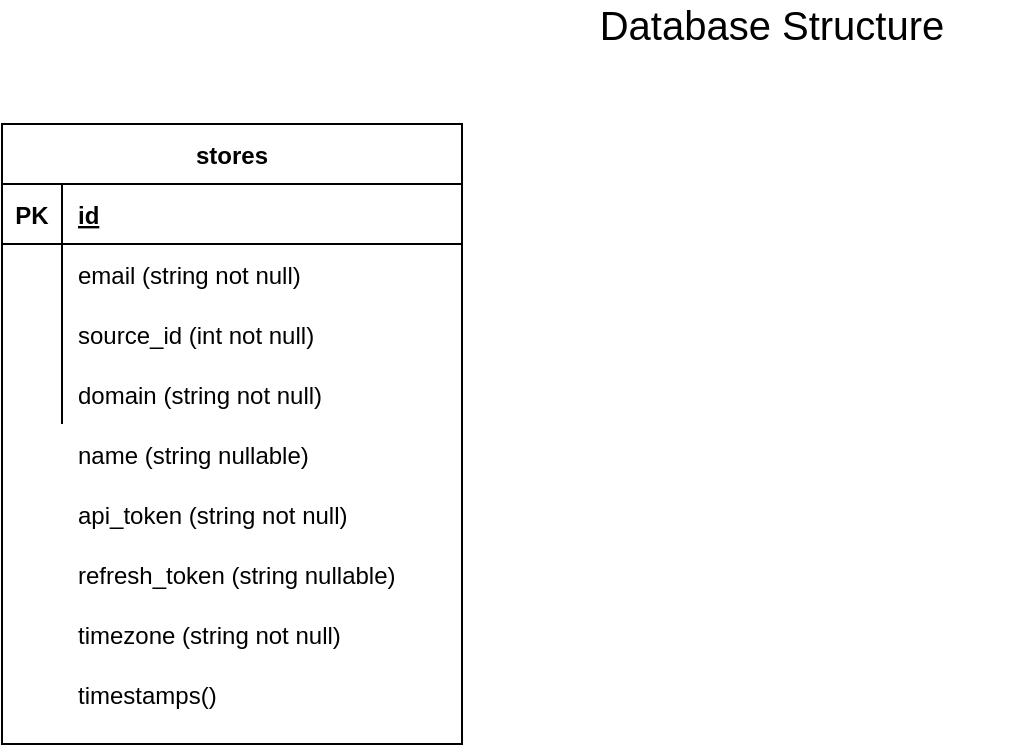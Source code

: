 <mxfile version="14.2.9" type="github">
  <diagram id="C5RBs43oDa-KdzZeNtuy" name="Page-1">
    <mxGraphModel dx="1248" dy="677" grid="1" gridSize="10" guides="1" tooltips="1" connect="1" arrows="1" fold="1" page="1" pageScale="1" pageWidth="827" pageHeight="1169" math="0" shadow="0">
      <root>
        <mxCell id="WIyWlLk6GJQsqaUBKTNV-0" />
        <mxCell id="WIyWlLk6GJQsqaUBKTNV-1" parent="WIyWlLk6GJQsqaUBKTNV-0" />
        <mxCell id="h7nihn6WO1isqRiPxD3q-4" value="stores" style="shape=table;startSize=30;container=1;collapsible=1;childLayout=tableLayout;fixedRows=1;rowLines=0;fontStyle=1;align=center;resizeLast=1;" vertex="1" parent="WIyWlLk6GJQsqaUBKTNV-1">
          <mxGeometry x="30" y="80" width="230" height="310" as="geometry" />
        </mxCell>
        <mxCell id="h7nihn6WO1isqRiPxD3q-5" value="" style="shape=partialRectangle;collapsible=0;dropTarget=0;pointerEvents=0;fillColor=none;top=0;left=0;bottom=1;right=0;points=[[0,0.5],[1,0.5]];portConstraint=eastwest;" vertex="1" parent="h7nihn6WO1isqRiPxD3q-4">
          <mxGeometry y="30" width="230" height="30" as="geometry" />
        </mxCell>
        <mxCell id="h7nihn6WO1isqRiPxD3q-6" value="PK" style="shape=partialRectangle;connectable=0;fillColor=none;top=0;left=0;bottom=0;right=0;fontStyle=1;overflow=hidden;" vertex="1" parent="h7nihn6WO1isqRiPxD3q-5">
          <mxGeometry width="30" height="30" as="geometry" />
        </mxCell>
        <mxCell id="h7nihn6WO1isqRiPxD3q-7" value="id" style="shape=partialRectangle;connectable=0;fillColor=none;top=0;left=0;bottom=0;right=0;align=left;spacingLeft=6;fontStyle=5;overflow=hidden;" vertex="1" parent="h7nihn6WO1isqRiPxD3q-5">
          <mxGeometry x="30" width="200" height="30" as="geometry" />
        </mxCell>
        <mxCell id="h7nihn6WO1isqRiPxD3q-8" value="" style="shape=partialRectangle;collapsible=0;dropTarget=0;pointerEvents=0;fillColor=none;top=0;left=0;bottom=0;right=0;points=[[0,0.5],[1,0.5]];portConstraint=eastwest;" vertex="1" parent="h7nihn6WO1isqRiPxD3q-4">
          <mxGeometry y="60" width="230" height="30" as="geometry" />
        </mxCell>
        <mxCell id="h7nihn6WO1isqRiPxD3q-9" value="" style="shape=partialRectangle;connectable=0;fillColor=none;top=0;left=0;bottom=0;right=0;editable=1;overflow=hidden;" vertex="1" parent="h7nihn6WO1isqRiPxD3q-8">
          <mxGeometry width="30" height="30" as="geometry" />
        </mxCell>
        <mxCell id="h7nihn6WO1isqRiPxD3q-10" value="email (string not null)" style="shape=partialRectangle;connectable=0;fillColor=none;top=0;left=0;bottom=0;right=0;align=left;spacingLeft=6;overflow=hidden;" vertex="1" parent="h7nihn6WO1isqRiPxD3q-8">
          <mxGeometry x="30" width="200" height="30" as="geometry" />
        </mxCell>
        <mxCell id="h7nihn6WO1isqRiPxD3q-11" value="" style="shape=partialRectangle;collapsible=0;dropTarget=0;pointerEvents=0;fillColor=none;top=0;left=0;bottom=0;right=0;points=[[0,0.5],[1,0.5]];portConstraint=eastwest;" vertex="1" parent="h7nihn6WO1isqRiPxD3q-4">
          <mxGeometry y="90" width="230" height="30" as="geometry" />
        </mxCell>
        <mxCell id="h7nihn6WO1isqRiPxD3q-12" value="" style="shape=partialRectangle;connectable=0;fillColor=none;top=0;left=0;bottom=0;right=0;editable=1;overflow=hidden;" vertex="1" parent="h7nihn6WO1isqRiPxD3q-11">
          <mxGeometry width="30" height="30" as="geometry" />
        </mxCell>
        <mxCell id="h7nihn6WO1isqRiPxD3q-13" value="source_id (int not null)" style="shape=partialRectangle;connectable=0;fillColor=none;top=0;left=0;bottom=0;right=0;align=left;spacingLeft=6;overflow=hidden;" vertex="1" parent="h7nihn6WO1isqRiPxD3q-11">
          <mxGeometry x="30" width="200" height="30" as="geometry" />
        </mxCell>
        <mxCell id="h7nihn6WO1isqRiPxD3q-14" value="" style="shape=partialRectangle;collapsible=0;dropTarget=0;pointerEvents=0;fillColor=none;top=0;left=0;bottom=0;right=0;points=[[0,0.5],[1,0.5]];portConstraint=eastwest;" vertex="1" parent="h7nihn6WO1isqRiPxD3q-4">
          <mxGeometry y="120" width="230" height="30" as="geometry" />
        </mxCell>
        <mxCell id="h7nihn6WO1isqRiPxD3q-15" value="" style="shape=partialRectangle;connectable=0;fillColor=none;top=0;left=0;bottom=0;right=0;editable=1;overflow=hidden;" vertex="1" parent="h7nihn6WO1isqRiPxD3q-14">
          <mxGeometry width="30" height="30" as="geometry" />
        </mxCell>
        <mxCell id="h7nihn6WO1isqRiPxD3q-16" value="domain (string not null)" style="shape=partialRectangle;connectable=0;fillColor=none;top=0;left=0;bottom=0;right=0;align=left;spacingLeft=6;overflow=hidden;" vertex="1" parent="h7nihn6WO1isqRiPxD3q-14">
          <mxGeometry x="30" width="200" height="30" as="geometry" />
        </mxCell>
        <mxCell id="h7nihn6WO1isqRiPxD3q-17" value="&lt;font style=&quot;font-size: 20px&quot;&gt;Database Structure&lt;/font&gt;" style="text;html=1;strokeColor=none;fillColor=none;align=center;verticalAlign=middle;whiteSpace=wrap;rounded=0;" vertex="1" parent="WIyWlLk6GJQsqaUBKTNV-1">
          <mxGeometry x="290" y="20" width="250" height="20" as="geometry" />
        </mxCell>
        <mxCell id="h7nihn6WO1isqRiPxD3q-18" value="name (string nullable)" style="shape=partialRectangle;connectable=0;fillColor=none;top=0;left=0;bottom=0;right=0;align=left;spacingLeft=6;overflow=hidden;" vertex="1" parent="WIyWlLk6GJQsqaUBKTNV-1">
          <mxGeometry x="60" y="230" width="180" height="30" as="geometry" />
        </mxCell>
        <mxCell id="h7nihn6WO1isqRiPxD3q-19" value="api_token (string not null)" style="shape=partialRectangle;connectable=0;fillColor=none;top=0;left=0;bottom=0;right=0;align=left;spacingLeft=6;overflow=hidden;" vertex="1" parent="WIyWlLk6GJQsqaUBKTNV-1">
          <mxGeometry x="60" y="260" width="180" height="30" as="geometry" />
        </mxCell>
        <mxCell id="h7nihn6WO1isqRiPxD3q-20" value="refresh_token (string nullable)" style="shape=partialRectangle;connectable=0;fillColor=none;top=0;left=0;bottom=0;right=0;align=left;spacingLeft=6;overflow=hidden;" vertex="1" parent="WIyWlLk6GJQsqaUBKTNV-1">
          <mxGeometry x="60" y="290" width="200" height="30" as="geometry" />
        </mxCell>
        <mxCell id="h7nihn6WO1isqRiPxD3q-21" value="timezone (string not null)" style="shape=partialRectangle;connectable=0;fillColor=none;top=0;left=0;bottom=0;right=0;align=left;spacingLeft=6;overflow=hidden;" vertex="1" parent="WIyWlLk6GJQsqaUBKTNV-1">
          <mxGeometry x="60" y="320" width="200" height="30" as="geometry" />
        </mxCell>
        <mxCell id="h7nihn6WO1isqRiPxD3q-22" value="timestamps()" style="shape=partialRectangle;connectable=0;fillColor=none;top=0;left=0;bottom=0;right=0;align=left;spacingLeft=6;overflow=hidden;" vertex="1" parent="WIyWlLk6GJQsqaUBKTNV-1">
          <mxGeometry x="60" y="350" width="200" height="30" as="geometry" />
        </mxCell>
      </root>
    </mxGraphModel>
  </diagram>
</mxfile>
